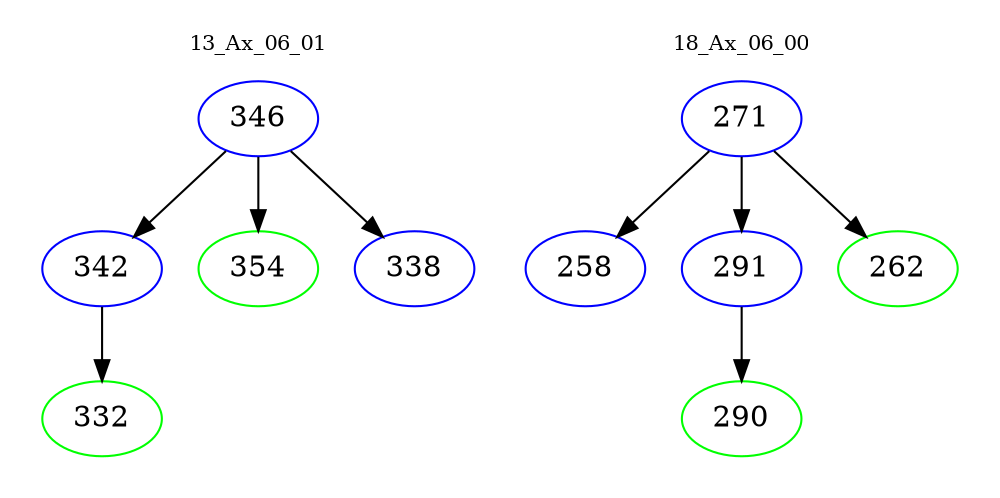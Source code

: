 digraph{
subgraph cluster_0 {
color = white
label = "13_Ax_06_01";
fontsize=10;
T0_346 [label="346", color="blue"]
T0_346 -> T0_342 [color="black"]
T0_342 [label="342", color="blue"]
T0_342 -> T0_332 [color="black"]
T0_332 [label="332", color="green"]
T0_346 -> T0_354 [color="black"]
T0_354 [label="354", color="green"]
T0_346 -> T0_338 [color="black"]
T0_338 [label="338", color="blue"]
}
subgraph cluster_1 {
color = white
label = "18_Ax_06_00";
fontsize=10;
T1_271 [label="271", color="blue"]
T1_271 -> T1_258 [color="black"]
T1_258 [label="258", color="blue"]
T1_271 -> T1_291 [color="black"]
T1_291 [label="291", color="blue"]
T1_291 -> T1_290 [color="black"]
T1_290 [label="290", color="green"]
T1_271 -> T1_262 [color="black"]
T1_262 [label="262", color="green"]
}
}

